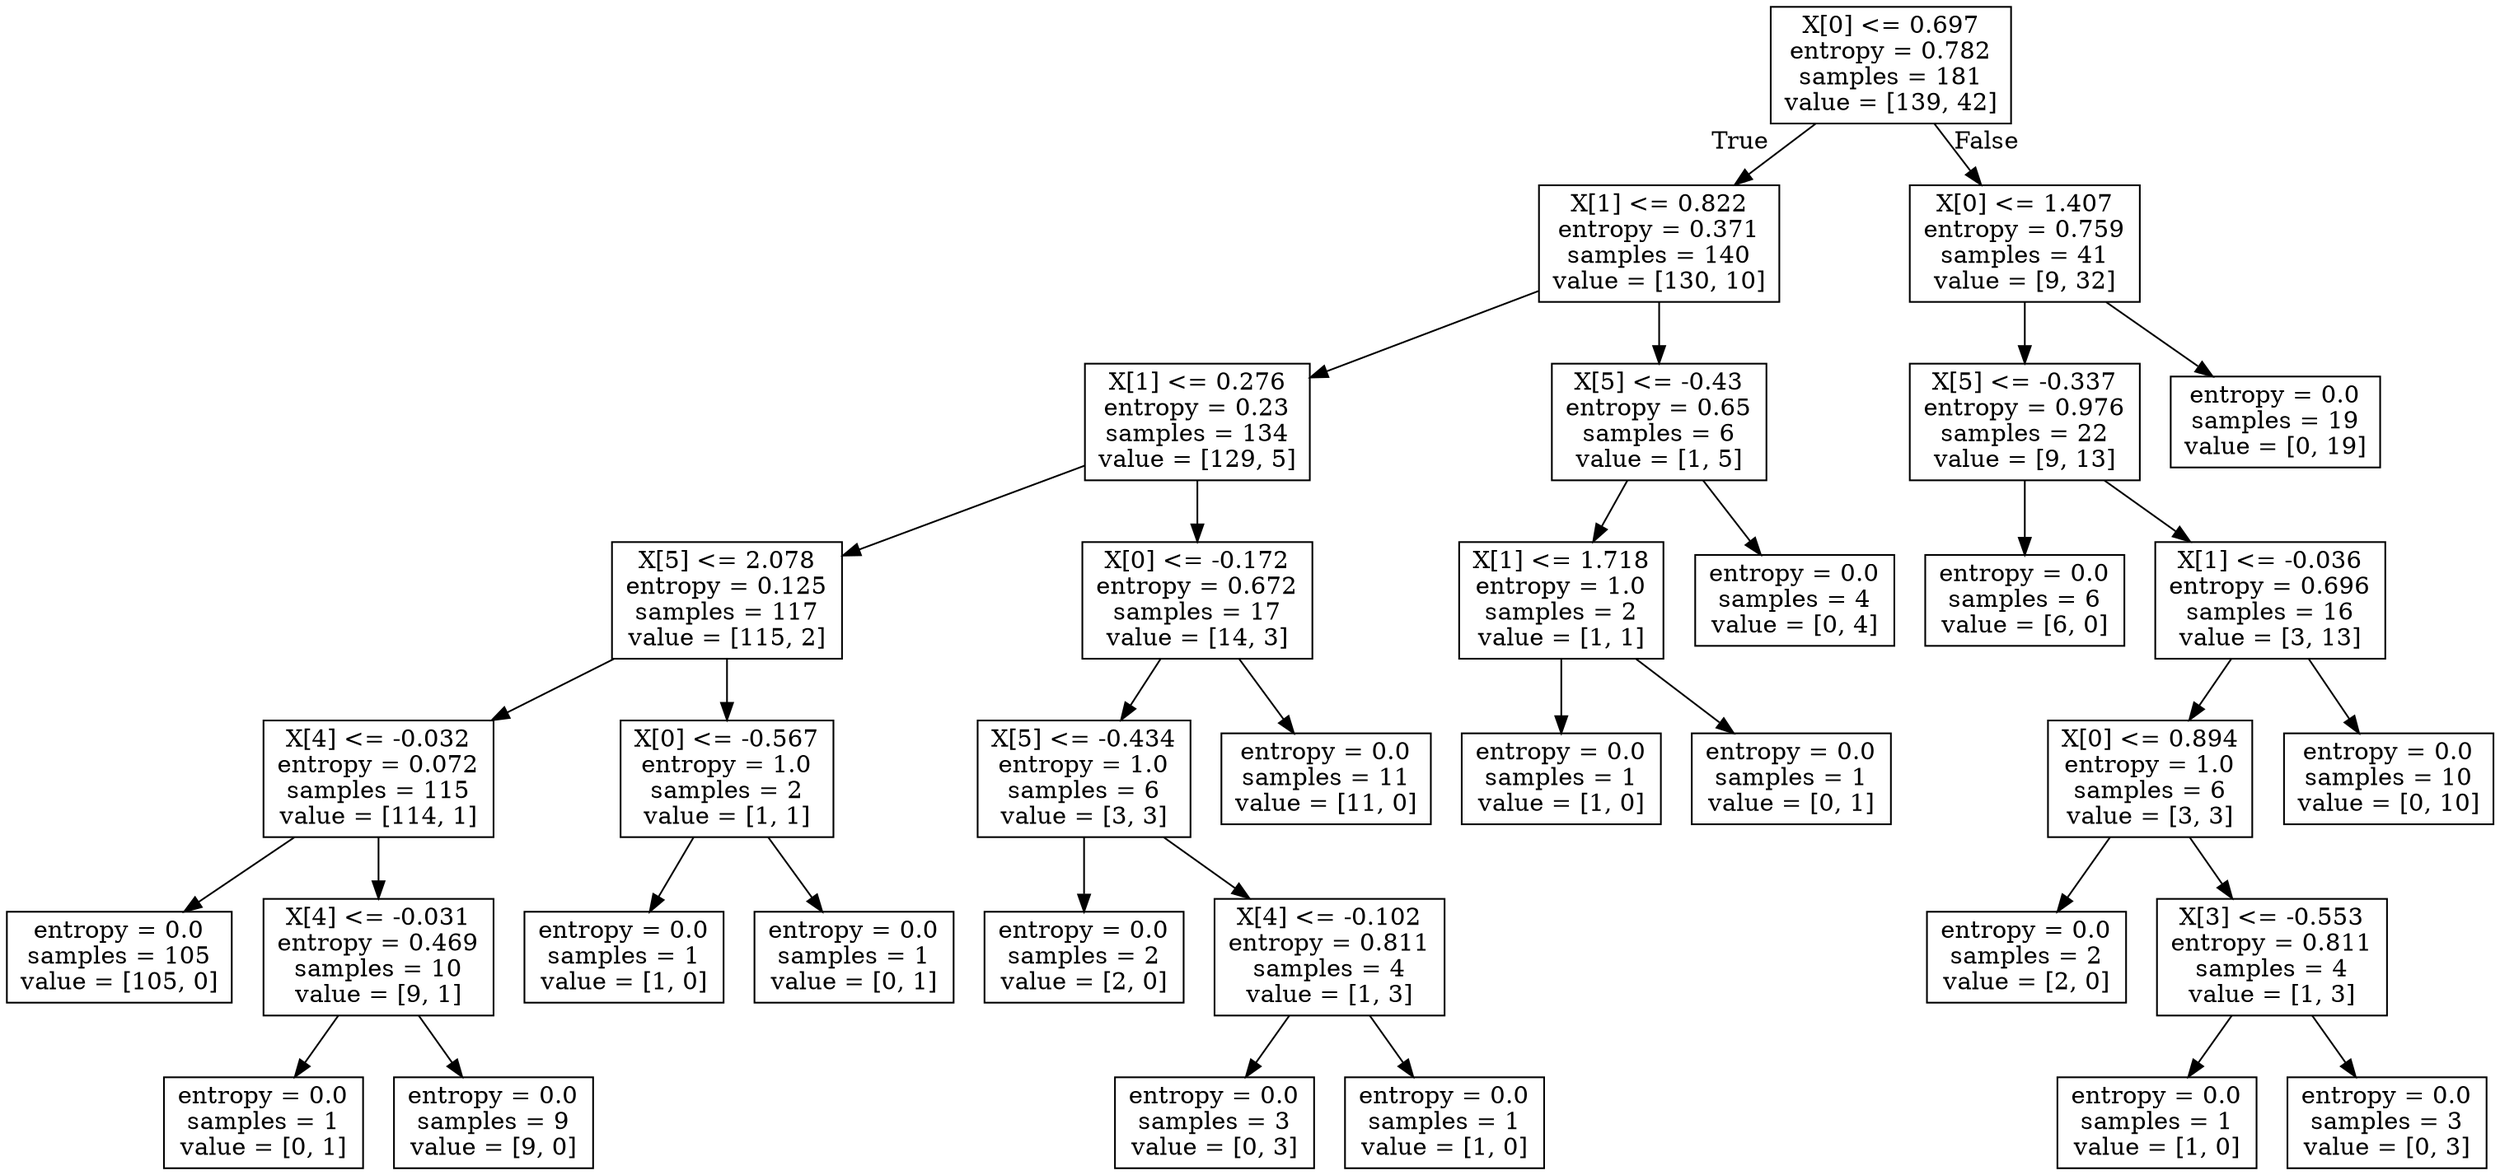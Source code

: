 digraph Tree {
node [shape=box] ;
0 [label="X[0] <= 0.697\nentropy = 0.782\nsamples = 181\nvalue = [139, 42]"] ;
1 [label="X[1] <= 0.822\nentropy = 0.371\nsamples = 140\nvalue = [130, 10]"] ;
0 -> 1 [labeldistance=2.5, labelangle=45, headlabel="True"] ;
2 [label="X[1] <= 0.276\nentropy = 0.23\nsamples = 134\nvalue = [129, 5]"] ;
1 -> 2 ;
3 [label="X[5] <= 2.078\nentropy = 0.125\nsamples = 117\nvalue = [115, 2]"] ;
2 -> 3 ;
4 [label="X[4] <= -0.032\nentropy = 0.072\nsamples = 115\nvalue = [114, 1]"] ;
3 -> 4 ;
5 [label="entropy = 0.0\nsamples = 105\nvalue = [105, 0]"] ;
4 -> 5 ;
6 [label="X[4] <= -0.031\nentropy = 0.469\nsamples = 10\nvalue = [9, 1]"] ;
4 -> 6 ;
7 [label="entropy = 0.0\nsamples = 1\nvalue = [0, 1]"] ;
6 -> 7 ;
8 [label="entropy = 0.0\nsamples = 9\nvalue = [9, 0]"] ;
6 -> 8 ;
9 [label="X[0] <= -0.567\nentropy = 1.0\nsamples = 2\nvalue = [1, 1]"] ;
3 -> 9 ;
10 [label="entropy = 0.0\nsamples = 1\nvalue = [1, 0]"] ;
9 -> 10 ;
11 [label="entropy = 0.0\nsamples = 1\nvalue = [0, 1]"] ;
9 -> 11 ;
12 [label="X[0] <= -0.172\nentropy = 0.672\nsamples = 17\nvalue = [14, 3]"] ;
2 -> 12 ;
13 [label="X[5] <= -0.434\nentropy = 1.0\nsamples = 6\nvalue = [3, 3]"] ;
12 -> 13 ;
14 [label="entropy = 0.0\nsamples = 2\nvalue = [2, 0]"] ;
13 -> 14 ;
15 [label="X[4] <= -0.102\nentropy = 0.811\nsamples = 4\nvalue = [1, 3]"] ;
13 -> 15 ;
16 [label="entropy = 0.0\nsamples = 3\nvalue = [0, 3]"] ;
15 -> 16 ;
17 [label="entropy = 0.0\nsamples = 1\nvalue = [1, 0]"] ;
15 -> 17 ;
18 [label="entropy = 0.0\nsamples = 11\nvalue = [11, 0]"] ;
12 -> 18 ;
19 [label="X[5] <= -0.43\nentropy = 0.65\nsamples = 6\nvalue = [1, 5]"] ;
1 -> 19 ;
20 [label="X[1] <= 1.718\nentropy = 1.0\nsamples = 2\nvalue = [1, 1]"] ;
19 -> 20 ;
21 [label="entropy = 0.0\nsamples = 1\nvalue = [1, 0]"] ;
20 -> 21 ;
22 [label="entropy = 0.0\nsamples = 1\nvalue = [0, 1]"] ;
20 -> 22 ;
23 [label="entropy = 0.0\nsamples = 4\nvalue = [0, 4]"] ;
19 -> 23 ;
24 [label="X[0] <= 1.407\nentropy = 0.759\nsamples = 41\nvalue = [9, 32]"] ;
0 -> 24 [labeldistance=2.5, labelangle=-45, headlabel="False"] ;
25 [label="X[5] <= -0.337\nentropy = 0.976\nsamples = 22\nvalue = [9, 13]"] ;
24 -> 25 ;
26 [label="entropy = 0.0\nsamples = 6\nvalue = [6, 0]"] ;
25 -> 26 ;
27 [label="X[1] <= -0.036\nentropy = 0.696\nsamples = 16\nvalue = [3, 13]"] ;
25 -> 27 ;
28 [label="X[0] <= 0.894\nentropy = 1.0\nsamples = 6\nvalue = [3, 3]"] ;
27 -> 28 ;
29 [label="entropy = 0.0\nsamples = 2\nvalue = [2, 0]"] ;
28 -> 29 ;
30 [label="X[3] <= -0.553\nentropy = 0.811\nsamples = 4\nvalue = [1, 3]"] ;
28 -> 30 ;
31 [label="entropy = 0.0\nsamples = 1\nvalue = [1, 0]"] ;
30 -> 31 ;
32 [label="entropy = 0.0\nsamples = 3\nvalue = [0, 3]"] ;
30 -> 32 ;
33 [label="entropy = 0.0\nsamples = 10\nvalue = [0, 10]"] ;
27 -> 33 ;
34 [label="entropy = 0.0\nsamples = 19\nvalue = [0, 19]"] ;
24 -> 34 ;
}
